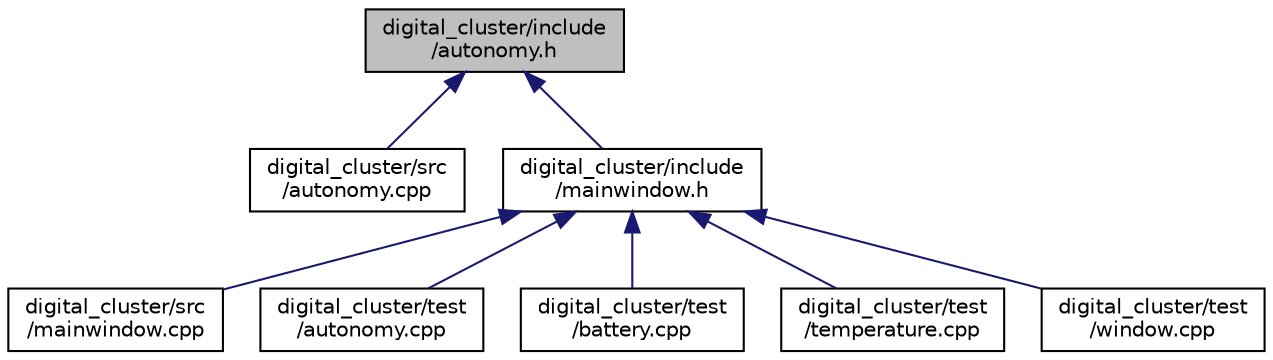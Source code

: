 digraph "digital_cluster/include/autonomy.h"
{
 // LATEX_PDF_SIZE
  edge [fontname="Helvetica",fontsize="10",labelfontname="Helvetica",labelfontsize="10"];
  node [fontname="Helvetica",fontsize="10",shape=record];
  Node1 [label="digital_cluster/include\l/autonomy.h",height=0.2,width=0.4,color="black", fillcolor="grey75", style="filled", fontcolor="black",tooltip=" "];
  Node1 -> Node2 [dir="back",color="midnightblue",fontsize="10",style="solid",fontname="Helvetica"];
  Node2 [label="digital_cluster/src\l/autonomy.cpp",height=0.2,width=0.4,color="black", fillcolor="white", style="filled",URL="$src_2autonomy_8cpp.html",tooltip=" "];
  Node1 -> Node3 [dir="back",color="midnightblue",fontsize="10",style="solid",fontname="Helvetica"];
  Node3 [label="digital_cluster/include\l/mainwindow.h",height=0.2,width=0.4,color="black", fillcolor="white", style="filled",URL="$mainwindow_8h.html",tooltip=" "];
  Node3 -> Node4 [dir="back",color="midnightblue",fontsize="10",style="solid",fontname="Helvetica"];
  Node4 [label="digital_cluster/src\l/mainwindow.cpp",height=0.2,width=0.4,color="black", fillcolor="white", style="filled",URL="$mainwindow_8cpp.html",tooltip=" "];
  Node3 -> Node5 [dir="back",color="midnightblue",fontsize="10",style="solid",fontname="Helvetica"];
  Node5 [label="digital_cluster/test\l/autonomy.cpp",height=0.2,width=0.4,color="black", fillcolor="white", style="filled",URL="$test_2autonomy_8cpp.html",tooltip=" "];
  Node3 -> Node6 [dir="back",color="midnightblue",fontsize="10",style="solid",fontname="Helvetica"];
  Node6 [label="digital_cluster/test\l/battery.cpp",height=0.2,width=0.4,color="black", fillcolor="white", style="filled",URL="$test_2battery_8cpp.html",tooltip=" "];
  Node3 -> Node7 [dir="back",color="midnightblue",fontsize="10",style="solid",fontname="Helvetica"];
  Node7 [label="digital_cluster/test\l/temperature.cpp",height=0.2,width=0.4,color="black", fillcolor="white", style="filled",URL="$test_2temperature_8cpp.html",tooltip=" "];
  Node3 -> Node8 [dir="back",color="midnightblue",fontsize="10",style="solid",fontname="Helvetica"];
  Node8 [label="digital_cluster/test\l/window.cpp",height=0.2,width=0.4,color="black", fillcolor="white", style="filled",URL="$window_8cpp.html",tooltip=" "];
}
